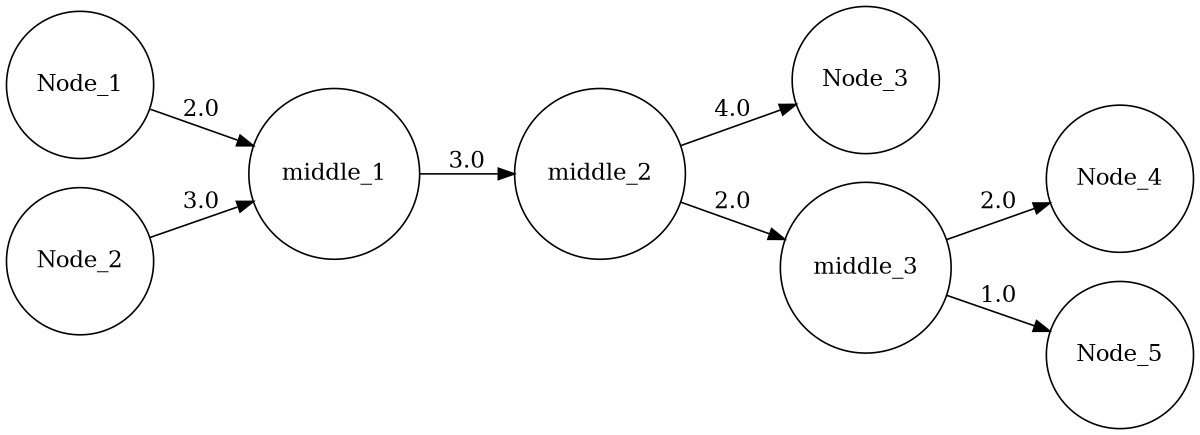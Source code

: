 digraph finite_state_machine {
	rankdir=LR;
	size="8,5"
	node [shape = circle];
	Node_1 -> middle_1 [ label = 2.0];
	Node_2 -> middle_1 [ label = 3.0];
	middle_1 -> middle_2 [ label = 3.0 ];
	middle_2 -> Node_3 [ label = 4.0 ];
	middle_2 -> middle_3 [ label = 2.0 ];
	middle_3 -> Node_4 [ label = 2.0 ];
	middle_3 -> Node_5 [ label = 1.0 ];
}